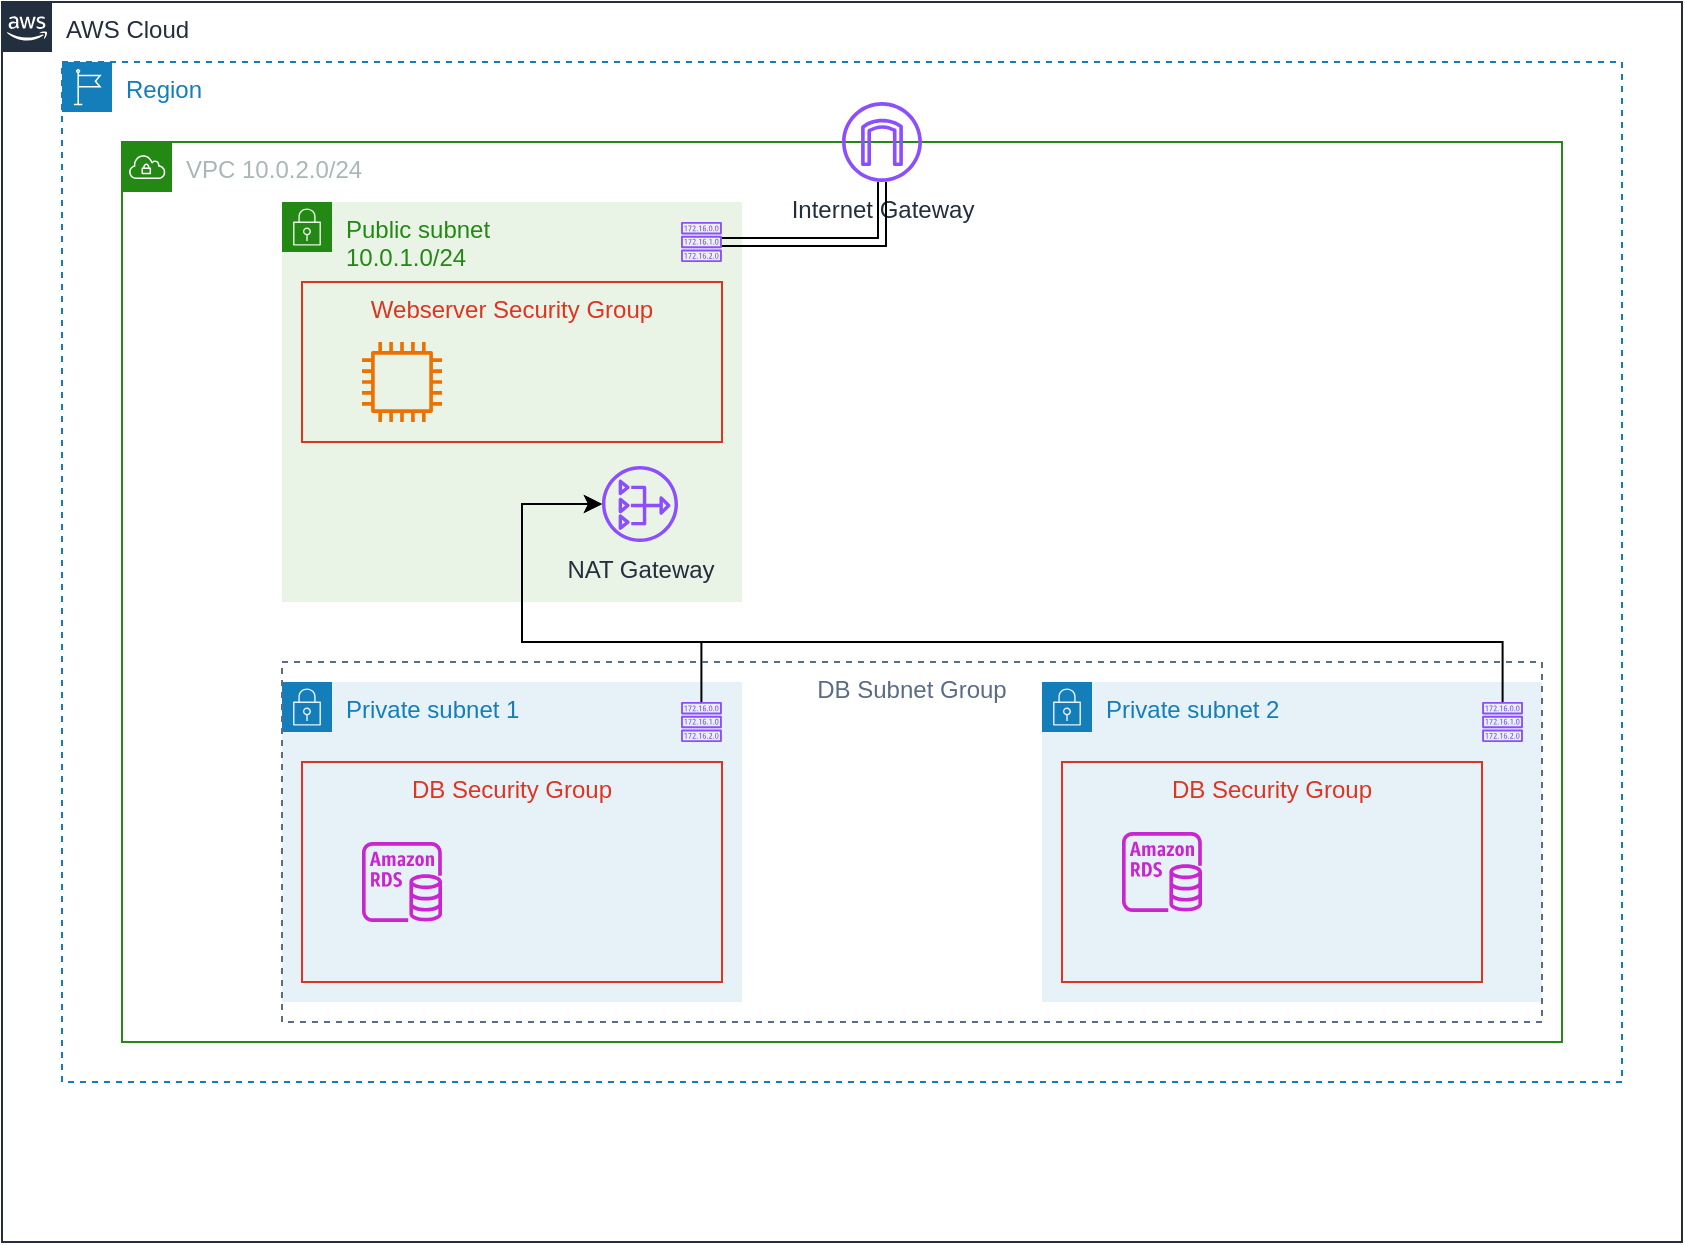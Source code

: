 <mxfile version="22.0.4" type="github">
  <diagram id="Ht1M8jgEwFfnCIfOTk4-" name="Page-1">
    <mxGraphModel dx="865" dy="491" grid="1" gridSize="10" guides="1" tooltips="1" connect="1" arrows="1" fold="1" page="1" pageScale="1" pageWidth="827" pageHeight="1169" math="0" shadow="0">
      <root>
        <mxCell id="0" />
        <mxCell id="1" parent="0" />
        <mxCell id="imyj3Zp-e5OPN9J0XzXH-4" value="AWS Cloud" style="points=[[0,0],[0.25,0],[0.5,0],[0.75,0],[1,0],[1,0.25],[1,0.5],[1,0.75],[1,1],[0.75,1],[0.5,1],[0.25,1],[0,1],[0,0.75],[0,0.5],[0,0.25]];outlineConnect=0;gradientColor=none;html=1;whiteSpace=wrap;fontSize=12;fontStyle=0;container=1;pointerEvents=0;collapsible=0;recursiveResize=0;shape=mxgraph.aws4.group;grIcon=mxgraph.aws4.group_aws_cloud_alt;strokeColor=#232F3E;fillColor=none;verticalAlign=top;align=left;spacingLeft=30;fontColor=#232F3E;dashed=0;" parent="1" vertex="1">
          <mxGeometry x="40" y="40" width="840" height="620" as="geometry" />
        </mxCell>
        <mxCell id="imyj3Zp-e5OPN9J0XzXH-1" value="VPC 10.0.2.0/24" style="points=[[0,0],[0.25,0],[0.5,0],[0.75,0],[1,0],[1,0.25],[1,0.5],[1,0.75],[1,1],[0.75,1],[0.5,1],[0.25,1],[0,1],[0,0.75],[0,0.5],[0,0.25]];outlineConnect=0;gradientColor=none;html=1;whiteSpace=wrap;fontSize=12;fontStyle=0;container=1;pointerEvents=0;collapsible=0;recursiveResize=0;shape=mxgraph.aws4.group;grIcon=mxgraph.aws4.group_vpc;strokeColor=#248814;fillColor=none;verticalAlign=top;align=left;spacingLeft=30;fontColor=#AAB7B8;dashed=0;" parent="imyj3Zp-e5OPN9J0XzXH-4" vertex="1">
          <mxGeometry x="60" y="70" width="720" height="450" as="geometry" />
        </mxCell>
        <mxCell id="imyj3Zp-e5OPN9J0XzXH-13" value="Internet Gateway" style="sketch=0;outlineConnect=0;fontColor=#232F3E;gradientColor=none;fillColor=#8C4FFF;strokeColor=none;dashed=0;verticalLabelPosition=bottom;verticalAlign=top;align=center;html=1;fontSize=12;fontStyle=0;aspect=fixed;pointerEvents=1;shape=mxgraph.aws4.internet_gateway;shadow=0;" parent="imyj3Zp-e5OPN9J0XzXH-1" vertex="1">
          <mxGeometry x="360" y="-20" width="40" height="40" as="geometry" />
        </mxCell>
        <mxCell id="imyj3Zp-e5OPN9J0XzXH-5" value="Region" style="points=[[0,0],[0.25,0],[0.5,0],[0.75,0],[1,0],[1,0.25],[1,0.5],[1,0.75],[1,1],[0.75,1],[0.5,1],[0.25,1],[0,1],[0,0.75],[0,0.5],[0,0.25]];outlineConnect=0;gradientColor=none;html=1;whiteSpace=wrap;fontSize=12;fontStyle=0;container=1;pointerEvents=0;collapsible=0;recursiveResize=0;shape=mxgraph.aws4.group;grIcon=mxgraph.aws4.group_region;strokeColor=#147EBA;fillColor=none;verticalAlign=top;align=left;spacingLeft=30;fontColor=#147EBA;dashed=1;" parent="imyj3Zp-e5OPN9J0XzXH-4" vertex="1">
          <mxGeometry x="30" y="30" width="780" height="510" as="geometry" />
        </mxCell>
        <mxCell id="imyj3Zp-e5OPN9J0XzXH-8" value="Public subnet&lt;br&gt;10.0.1.0/24" style="points=[[0,0],[0.25,0],[0.5,0],[0.75,0],[1,0],[1,0.25],[1,0.5],[1,0.75],[1,1],[0.75,1],[0.5,1],[0.25,1],[0,1],[0,0.75],[0,0.5],[0,0.25]];outlineConnect=0;gradientColor=none;html=1;whiteSpace=wrap;fontSize=12;fontStyle=0;container=1;pointerEvents=0;collapsible=0;recursiveResize=0;shape=mxgraph.aws4.group;grIcon=mxgraph.aws4.group_security_group;grStroke=0;strokeColor=#248814;fillColor=#E9F3E6;verticalAlign=top;align=left;spacingLeft=30;fontColor=#248814;dashed=0;" parent="imyj3Zp-e5OPN9J0XzXH-5" vertex="1">
          <mxGeometry x="110" y="70" width="230" height="200" as="geometry" />
        </mxCell>
        <mxCell id="8yiQP57dy-SPFx4O3Euc-11" value="NAT Gateway" style="sketch=0;outlineConnect=0;fontColor=#232F3E;gradientColor=none;fillColor=#8C4FFF;strokeColor=none;dashed=0;verticalLabelPosition=bottom;verticalAlign=top;align=center;html=1;fontSize=12;fontStyle=0;aspect=fixed;pointerEvents=1;shape=mxgraph.aws4.nat_gateway;" vertex="1" parent="imyj3Zp-e5OPN9J0XzXH-8">
          <mxGeometry x="160" y="132" width="38" height="38" as="geometry" />
        </mxCell>
        <mxCell id="imyj3Zp-e5OPN9J0XzXH-11" value="Private subnet 1" style="points=[[0,0],[0.25,0],[0.5,0],[0.75,0],[1,0],[1,0.25],[1,0.5],[1,0.75],[1,1],[0.75,1],[0.5,1],[0.25,1],[0,1],[0,0.75],[0,0.5],[0,0.25]];outlineConnect=0;gradientColor=none;html=1;whiteSpace=wrap;fontSize=12;fontStyle=0;container=1;pointerEvents=0;collapsible=0;recursiveResize=0;shape=mxgraph.aws4.group;grIcon=mxgraph.aws4.group_security_group;grStroke=0;strokeColor=#147EBA;fillColor=#E6F2F8;verticalAlign=top;align=left;spacingLeft=30;fontColor=#147EBA;dashed=0;" parent="imyj3Zp-e5OPN9J0XzXH-5" vertex="1">
          <mxGeometry x="110" y="310" width="230" height="160" as="geometry" />
        </mxCell>
        <mxCell id="8yiQP57dy-SPFx4O3Euc-5" value="DB Security Group" style="fillColor=none;strokeColor=#DD3522;verticalAlign=top;fontStyle=0;fontColor=#DD3522;whiteSpace=wrap;html=1;" vertex="1" parent="imyj3Zp-e5OPN9J0XzXH-11">
          <mxGeometry x="10" y="40" width="210" height="110" as="geometry" />
        </mxCell>
        <mxCell id="imyj3Zp-e5OPN9J0XzXH-21" value="" style="sketch=0;outlineConnect=0;fontColor=#232F3E;gradientColor=none;fillColor=#C925D1;strokeColor=none;dashed=0;verticalLabelPosition=bottom;verticalAlign=top;align=center;html=1;fontSize=12;fontStyle=0;aspect=fixed;pointerEvents=1;shape=mxgraph.aws4.rds_instance;" parent="imyj3Zp-e5OPN9J0XzXH-11" vertex="1">
          <mxGeometry x="40" y="80" width="40" height="40" as="geometry" />
        </mxCell>
        <mxCell id="8yiQP57dy-SPFx4O3Euc-6" value="" style="sketch=0;outlineConnect=0;fontColor=#232F3E;gradientColor=none;fillColor=#8C4FFF;strokeColor=none;dashed=0;verticalLabelPosition=bottom;verticalAlign=top;align=center;html=1;fontSize=12;fontStyle=0;aspect=fixed;pointerEvents=1;shape=mxgraph.aws4.route_table;" vertex="1" parent="imyj3Zp-e5OPN9J0XzXH-11">
          <mxGeometry x="199.47" y="10" width="20.53" height="20" as="geometry" />
        </mxCell>
        <mxCell id="imyj3Zp-e5OPN9J0XzXH-12" value="Private subnet 2" style="points=[[0,0],[0.25,0],[0.5,0],[0.75,0],[1,0],[1,0.25],[1,0.5],[1,0.75],[1,1],[0.75,1],[0.5,1],[0.25,1],[0,1],[0,0.75],[0,0.5],[0,0.25]];outlineConnect=0;gradientColor=none;html=1;whiteSpace=wrap;fontSize=12;fontStyle=0;container=1;pointerEvents=0;collapsible=0;recursiveResize=0;shape=mxgraph.aws4.group;grIcon=mxgraph.aws4.group_security_group;grStroke=0;strokeColor=#147EBA;fillColor=#E6F2F8;verticalAlign=top;align=left;spacingLeft=30;fontColor=#147EBA;dashed=0;" parent="imyj3Zp-e5OPN9J0XzXH-5" vertex="1">
          <mxGeometry x="490" y="310" width="250" height="160" as="geometry" />
        </mxCell>
        <mxCell id="8yiQP57dy-SPFx4O3Euc-9" value="" style="sketch=0;outlineConnect=0;fontColor=#232F3E;gradientColor=none;fillColor=#8C4FFF;strokeColor=none;dashed=0;verticalLabelPosition=bottom;verticalAlign=top;align=center;html=1;fontSize=12;fontStyle=0;aspect=fixed;pointerEvents=1;shape=mxgraph.aws4.route_table;" vertex="1" parent="imyj3Zp-e5OPN9J0XzXH-12">
          <mxGeometry x="220" y="10" width="20.53" height="20" as="geometry" />
        </mxCell>
        <mxCell id="8yiQP57dy-SPFx4O3Euc-7" value="DB Security Group" style="fillColor=none;strokeColor=#DD3522;verticalAlign=top;fontStyle=0;fontColor=#DD3522;whiteSpace=wrap;html=1;" vertex="1" parent="imyj3Zp-e5OPN9J0XzXH-12">
          <mxGeometry x="10" y="40" width="210" height="110" as="geometry" />
        </mxCell>
        <mxCell id="8yiQP57dy-SPFx4O3Euc-1" value="" style="sketch=0;outlineConnect=0;fontColor=#232F3E;gradientColor=none;fillColor=#C925D1;strokeColor=none;dashed=0;verticalLabelPosition=bottom;verticalAlign=top;align=center;html=1;fontSize=12;fontStyle=0;aspect=fixed;pointerEvents=1;shape=mxgraph.aws4.rds_instance;" vertex="1" parent="imyj3Zp-e5OPN9J0XzXH-12">
          <mxGeometry x="40" y="75" width="40" height="40" as="geometry" />
        </mxCell>
        <mxCell id="imyj3Zp-e5OPN9J0XzXH-23" value="Webserver Security Group" style="fillColor=none;strokeColor=#DD3522;verticalAlign=top;fontStyle=0;fontColor=#DD3522;whiteSpace=wrap;html=1;" parent="imyj3Zp-e5OPN9J0XzXH-5" vertex="1">
          <mxGeometry x="120" y="110" width="210" height="80" as="geometry" />
        </mxCell>
        <mxCell id="8yiQP57dy-SPFx4O3Euc-2" value="" style="sketch=0;outlineConnect=0;fontColor=#232F3E;gradientColor=none;fillColor=#8C4FFF;strokeColor=none;dashed=0;verticalLabelPosition=bottom;verticalAlign=top;align=center;html=1;fontSize=12;fontStyle=0;aspect=fixed;pointerEvents=1;shape=mxgraph.aws4.route_table;" vertex="1" parent="imyj3Zp-e5OPN9J0XzXH-5">
          <mxGeometry x="309.47" y="80" width="20.53" height="20" as="geometry" />
        </mxCell>
        <mxCell id="8zWxKAhYYqGUHjHSyBKX-1" value="" style="sketch=0;outlineConnect=0;fontColor=#232F3E;gradientColor=none;fillColor=#ED7100;strokeColor=none;dashed=0;verticalLabelPosition=bottom;verticalAlign=top;align=center;html=1;fontSize=12;fontStyle=0;aspect=fixed;pointerEvents=1;shape=mxgraph.aws4.instance2;" parent="imyj3Zp-e5OPN9J0XzXH-5" vertex="1">
          <mxGeometry x="150" y="140" width="40" height="40" as="geometry" />
        </mxCell>
        <mxCell id="8yiQP57dy-SPFx4O3Euc-13" style="edgeStyle=orthogonalEdgeStyle;rounded=0;orthogonalLoop=1;jettySize=auto;html=1;" edge="1" parent="imyj3Zp-e5OPN9J0XzXH-5" source="8yiQP57dy-SPFx4O3Euc-6" target="8yiQP57dy-SPFx4O3Euc-11">
          <mxGeometry relative="1" as="geometry">
            <Array as="points">
              <mxPoint x="320" y="290" />
              <mxPoint x="230" y="290" />
              <mxPoint x="230" y="221" />
            </Array>
          </mxGeometry>
        </mxCell>
        <mxCell id="8yiQP57dy-SPFx4O3Euc-15" style="edgeStyle=orthogonalEdgeStyle;rounded=0;orthogonalLoop=1;jettySize=auto;html=1;" edge="1" parent="imyj3Zp-e5OPN9J0XzXH-5" source="8yiQP57dy-SPFx4O3Euc-9" target="8yiQP57dy-SPFx4O3Euc-11">
          <mxGeometry relative="1" as="geometry">
            <Array as="points">
              <mxPoint x="720" y="290" />
              <mxPoint x="230" y="290" />
              <mxPoint x="230" y="221" />
            </Array>
          </mxGeometry>
        </mxCell>
        <mxCell id="8yiQP57dy-SPFx4O3Euc-17" value="DB Subnet Group" style="fillColor=none;strokeColor=#5A6C86;dashed=1;verticalAlign=top;fontStyle=0;fontColor=#5A6C86;whiteSpace=wrap;html=1;" vertex="1" parent="imyj3Zp-e5OPN9J0XzXH-5">
          <mxGeometry x="110" y="300" width="630" height="180" as="geometry" />
        </mxCell>
        <mxCell id="8yiQP57dy-SPFx4O3Euc-4" style="edgeStyle=orthogonalEdgeStyle;rounded=0;orthogonalLoop=1;jettySize=auto;html=1;shape=link;" edge="1" parent="imyj3Zp-e5OPN9J0XzXH-4" source="8yiQP57dy-SPFx4O3Euc-2" target="imyj3Zp-e5OPN9J0XzXH-13">
          <mxGeometry relative="1" as="geometry" />
        </mxCell>
      </root>
    </mxGraphModel>
  </diagram>
</mxfile>
